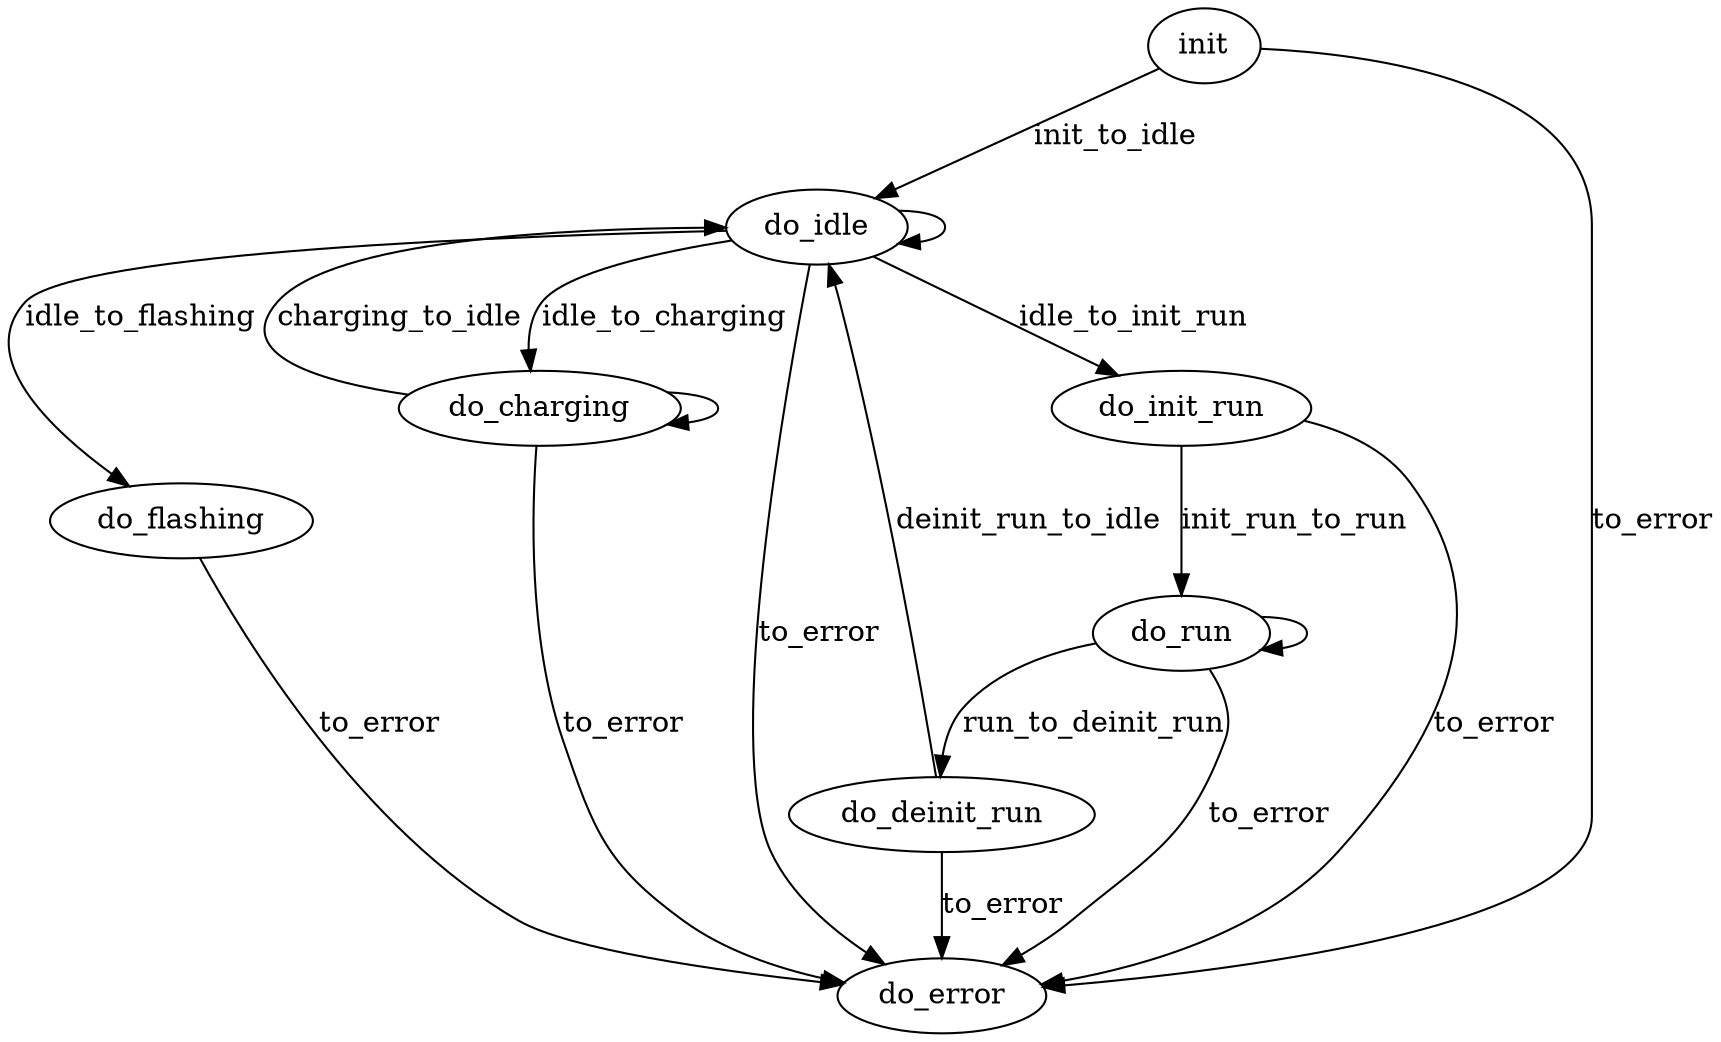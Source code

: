 digraph "bms_lv" {
    init
    idle [label="do_idle"]
    init_run [label="do_init_run"]
    run [label="do_run"]
    deinit_run [label="do_deinit_run"]
    flashing [label="do_flashing"]
    charging [label="do_charging"]
    error [label="do_error"]

    init -> idle [label="init_to_idle"]
    idle -> flashing [label="idle_to_flashing"]
    idle -> charging [label="idle_to_charging"]
    charging -> idle [label="charging_to_idle"]
    charging -> charging
    idle -> idle
    idle -> init_run [label="idle_to_init_run"]
    init_run -> run [label="init_run_to_run"]
    run -> run
    run -> deinit_run [label="run_to_deinit_run"]
    deinit_run -> idle [label="deinit_run_to_idle"]

    init -> error [label="to_error"]
    idle -> error [label="to_error"]
    flashing -> error [label="to_error"]
    charging -> error [label="to_error"]
    deinit_run -> error [label="to_error"]
    init_run -> error [label="to_error"]
    run -> error [label="to_error"]
}